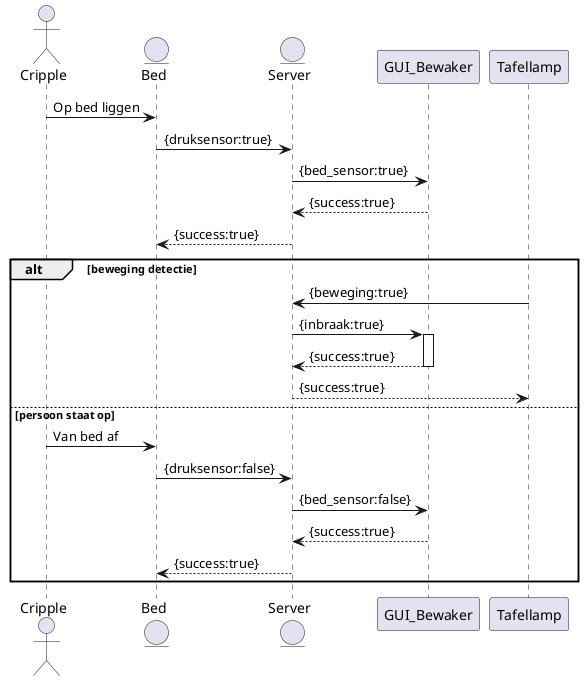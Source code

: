 @startuml
actor Cripple
entity Bed
entity Server
Cripple -> Bed: Op bed liggen
Bed -> Server: {druksensor:true}
Server -> GUI_Bewaker: {bed_sensor:true}
GUI_Bewaker --> Server: {success:true}
Server --> Bed: {success:true}
alt beweging detectie
    Tafellamp -> Server: {beweging:true}
        Server -> GUI_Bewaker: {inbraak:true}
        activate GUI_Bewaker
                Server <-- GUI_Bewaker: {success:true}
        deactivate GUI_Bewaker
    Server --> Tafellamp: {success:true}
else persoon staat op
        Cripple -> Bed: Van bed af
        Bed -> Server: {druksensor:false}
        Server -> GUI_Bewaker: {bed_sensor:false}

        Server <-- GUI_Bewaker: {success:true}
        Bed <-- Server: {success:true}
end

@enduml
